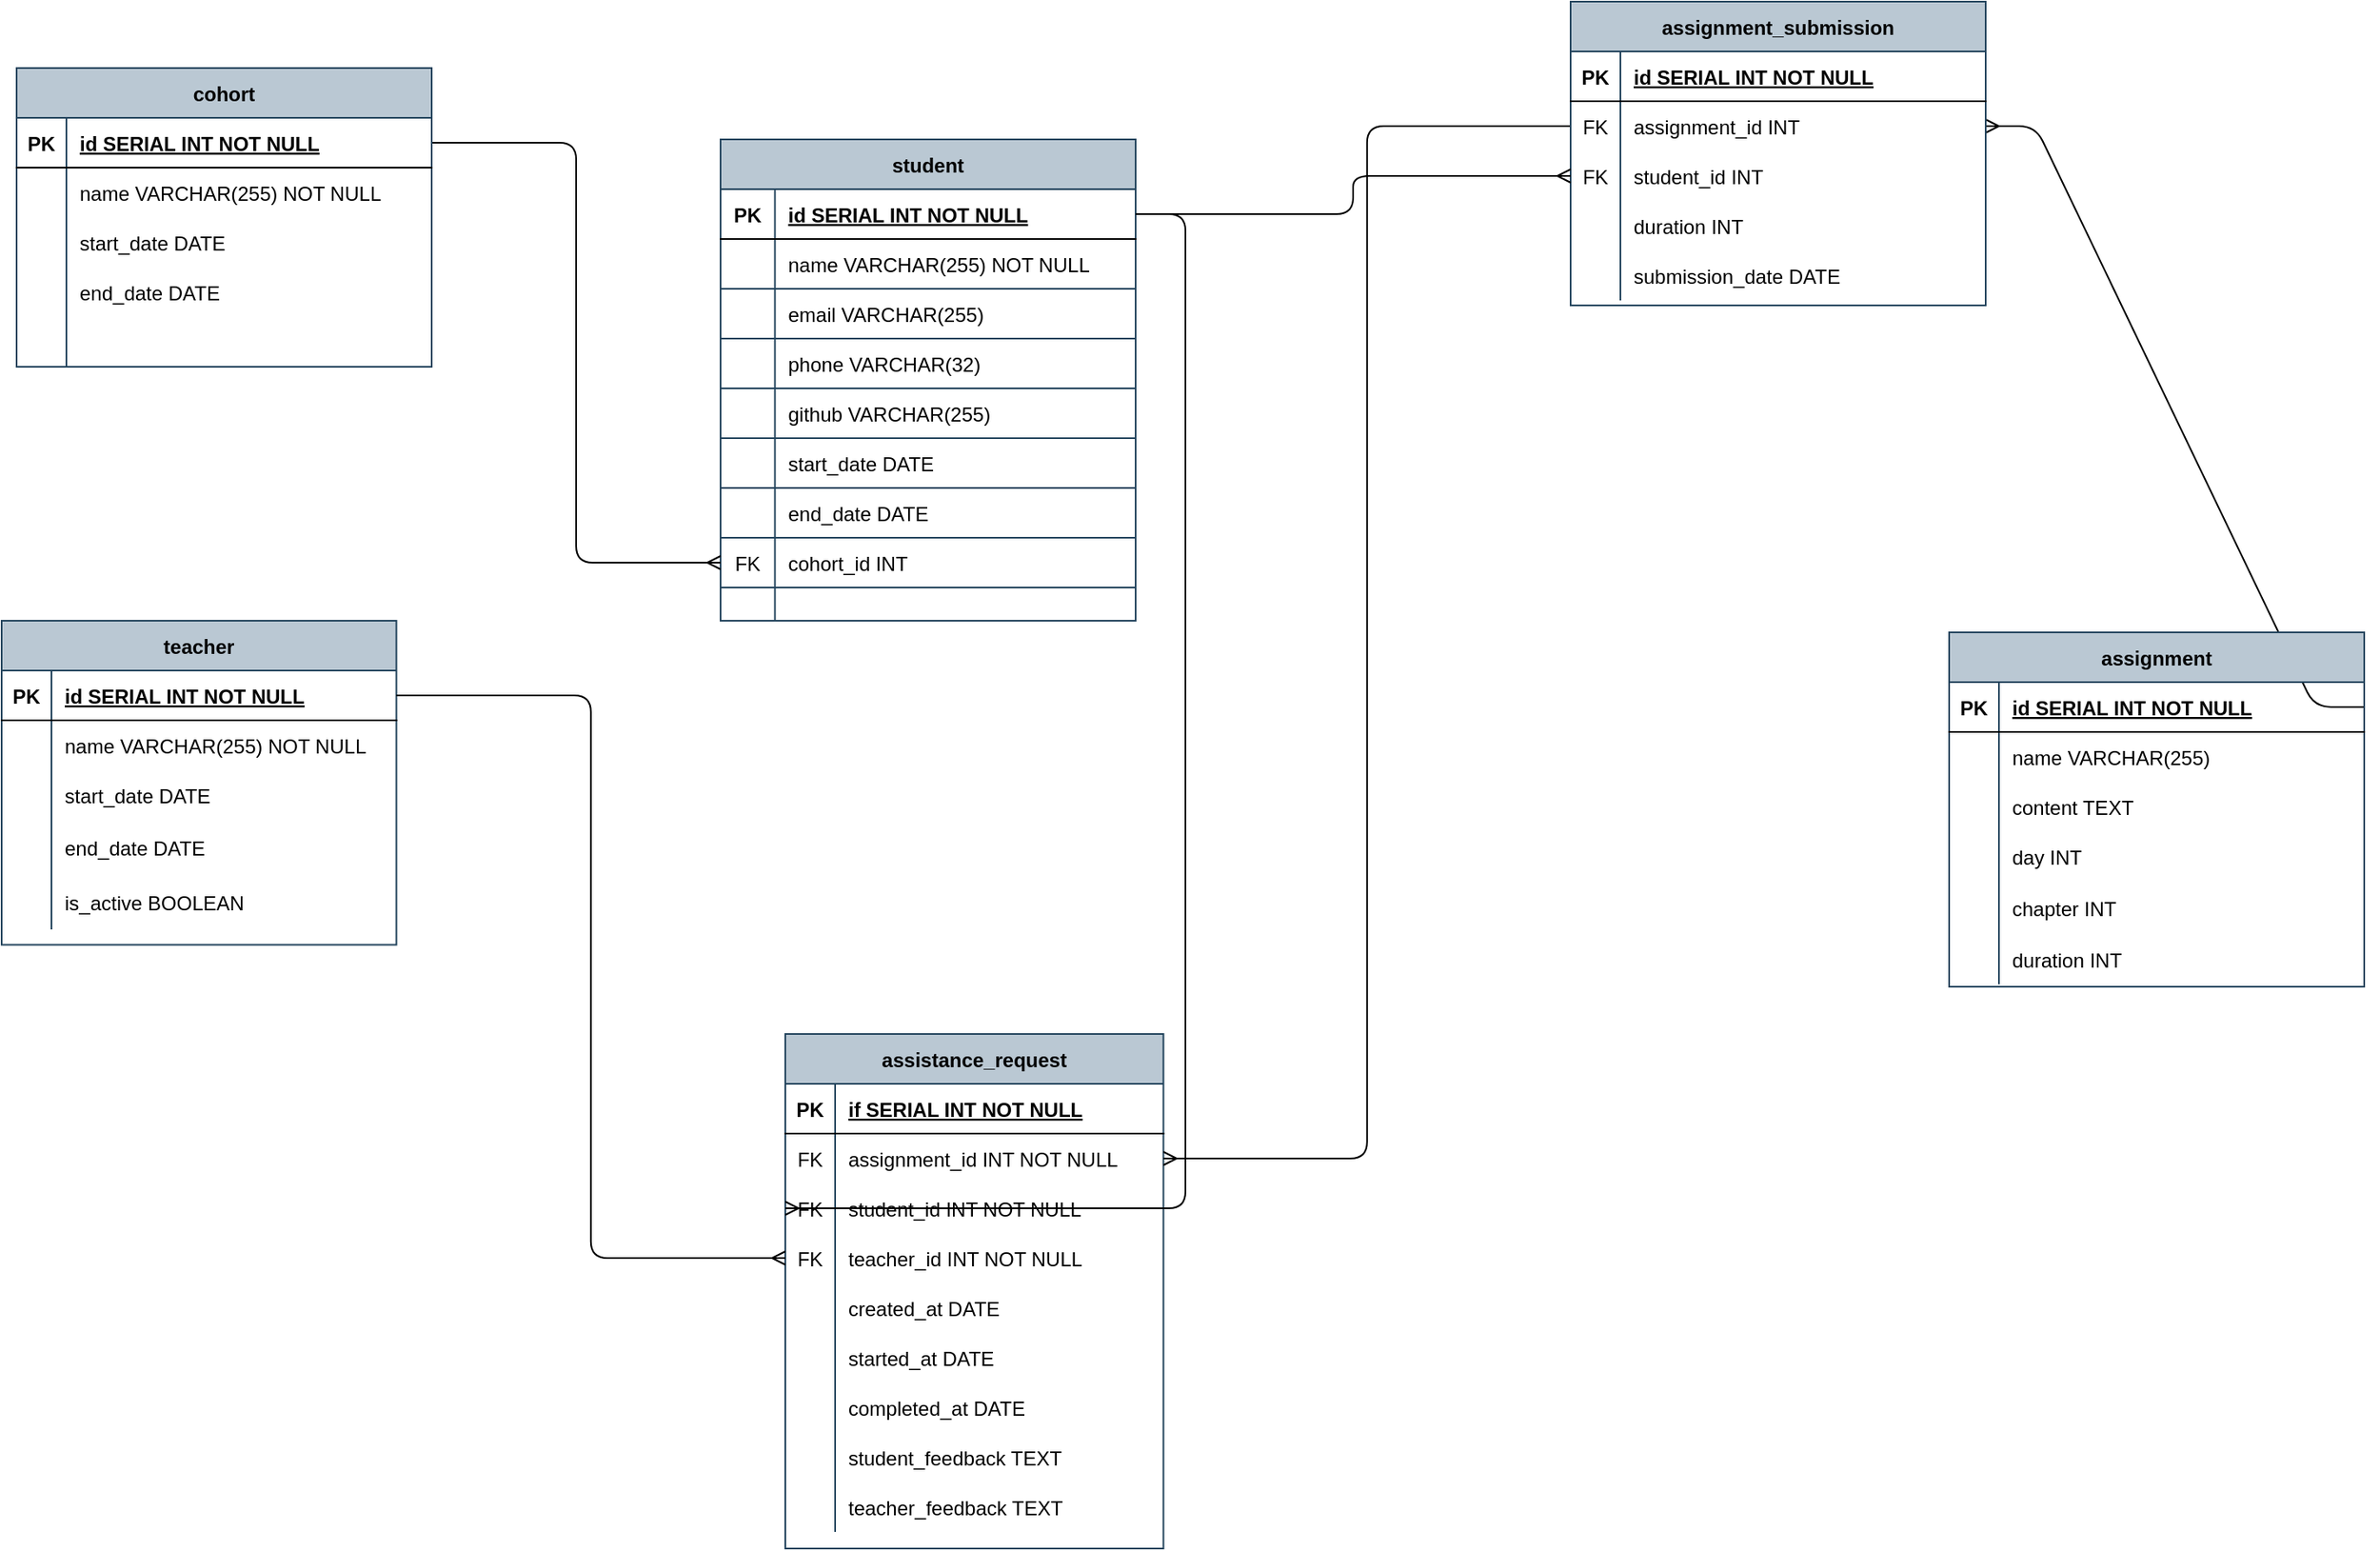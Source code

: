 <mxfile version="13.6.3" type="github">
  <diagram id="R2lEEEUBdFMjLlhIrx00" name="Page-1">
    <mxGraphModel dx="2006" dy="1134" grid="0" gridSize="10" guides="1" tooltips="1" connect="1" arrows="1" fold="1" page="0" pageScale="1" pageWidth="850" pageHeight="1100" background="none" math="0" shadow="0" extFonts="Permanent Marker^https://fonts.googleapis.com/css?family=Permanent+Marker">
      <root>
        <mxCell id="0" />
        <mxCell id="1" parent="0" />
        <mxCell id="C-vyLk0tnHw3VtMMgP7b-2" value="student" style="shape=table;startSize=30;container=1;collapsible=1;childLayout=tableLayout;fixedRows=1;rowLines=1;fontStyle=1;align=center;resizeLast=1;fillColor=#bac8d3;strokeColor=#23445d;swimlaneFillColor=none;" parent="1" vertex="1">
          <mxGeometry x="453" y="87" width="250" height="290" as="geometry" />
        </mxCell>
        <mxCell id="C-vyLk0tnHw3VtMMgP7b-3" value="" style="shape=partialRectangle;collapsible=0;dropTarget=0;pointerEvents=0;fillColor=none;points=[[0,0.5],[1,0.5]];portConstraint=eastwest;top=0;left=0;right=0;bottom=1;" parent="C-vyLk0tnHw3VtMMgP7b-2" vertex="1">
          <mxGeometry y="30" width="250" height="30" as="geometry" />
        </mxCell>
        <mxCell id="C-vyLk0tnHw3VtMMgP7b-4" value="PK" style="shape=partialRectangle;overflow=hidden;connectable=0;fillColor=none;top=0;left=0;bottom=0;right=0;fontStyle=1;" parent="C-vyLk0tnHw3VtMMgP7b-3" vertex="1">
          <mxGeometry width="32.75" height="30" as="geometry" />
        </mxCell>
        <mxCell id="C-vyLk0tnHw3VtMMgP7b-5" value="id SERIAL INT NOT NULL" style="shape=partialRectangle;overflow=hidden;connectable=0;fillColor=none;top=0;left=0;bottom=0;right=0;align=left;spacingLeft=6;fontStyle=5;" parent="C-vyLk0tnHw3VtMMgP7b-3" vertex="1">
          <mxGeometry x="32.75" width="217.25" height="30" as="geometry" />
        </mxCell>
        <mxCell id="C-vyLk0tnHw3VtMMgP7b-6" value="" style="shape=partialRectangle;collapsible=0;dropTarget=0;pointerEvents=0;fillColor=none;points=[[0,0.5],[1,0.5]];portConstraint=eastwest;top=0;left=0;right=0;bottom=0;" parent="C-vyLk0tnHw3VtMMgP7b-2" vertex="1">
          <mxGeometry y="60" width="250" height="30" as="geometry" />
        </mxCell>
        <mxCell id="C-vyLk0tnHw3VtMMgP7b-7" value="" style="shape=partialRectangle;overflow=hidden;connectable=0;fillColor=none;top=0;left=0;bottom=0;right=0;" parent="C-vyLk0tnHw3VtMMgP7b-6" vertex="1">
          <mxGeometry width="32.75" height="30" as="geometry" />
        </mxCell>
        <mxCell id="C-vyLk0tnHw3VtMMgP7b-8" value="name VARCHAR(255) NOT NULL" style="shape=partialRectangle;overflow=hidden;connectable=0;fillColor=none;top=0;left=0;bottom=0;right=0;align=left;spacingLeft=6;" parent="C-vyLk0tnHw3VtMMgP7b-6" vertex="1">
          <mxGeometry x="32.75" width="217.25" height="30" as="geometry" />
        </mxCell>
        <mxCell id="TH_2x9Yu9lI-z_PSha7c-21" value="" style="shape=partialRectangle;collapsible=0;dropTarget=0;pointerEvents=0;fillColor=none;points=[[0,0.5],[1,0.5]];portConstraint=eastwest;top=0;left=0;right=0;bottom=0;" vertex="1" parent="C-vyLk0tnHw3VtMMgP7b-2">
          <mxGeometry y="90" width="250" height="30" as="geometry" />
        </mxCell>
        <mxCell id="TH_2x9Yu9lI-z_PSha7c-22" value="" style="shape=partialRectangle;overflow=hidden;connectable=0;fillColor=none;top=0;left=0;bottom=0;right=0;" vertex="1" parent="TH_2x9Yu9lI-z_PSha7c-21">
          <mxGeometry width="32.75" height="30" as="geometry" />
        </mxCell>
        <mxCell id="TH_2x9Yu9lI-z_PSha7c-23" value="email VARCHAR(255)" style="shape=partialRectangle;overflow=hidden;connectable=0;fillColor=none;top=0;left=0;bottom=0;right=0;align=left;spacingLeft=6;" vertex="1" parent="TH_2x9Yu9lI-z_PSha7c-21">
          <mxGeometry x="32.75" width="217.25" height="30" as="geometry" />
        </mxCell>
        <mxCell id="TH_2x9Yu9lI-z_PSha7c-24" value="" style="shape=partialRectangle;collapsible=0;dropTarget=0;pointerEvents=0;fillColor=none;points=[[0,0.5],[1,0.5]];portConstraint=eastwest;top=0;left=0;right=0;bottom=0;" vertex="1" parent="C-vyLk0tnHw3VtMMgP7b-2">
          <mxGeometry y="120" width="250" height="30" as="geometry" />
        </mxCell>
        <mxCell id="TH_2x9Yu9lI-z_PSha7c-25" value="" style="shape=partialRectangle;overflow=hidden;connectable=0;fillColor=none;top=0;left=0;bottom=0;right=0;" vertex="1" parent="TH_2x9Yu9lI-z_PSha7c-24">
          <mxGeometry width="32.75" height="30" as="geometry" />
        </mxCell>
        <mxCell id="TH_2x9Yu9lI-z_PSha7c-26" value="phone VARCHAR(32)" style="shape=partialRectangle;overflow=hidden;connectable=0;fillColor=none;top=0;left=0;bottom=0;right=0;align=left;spacingLeft=6;" vertex="1" parent="TH_2x9Yu9lI-z_PSha7c-24">
          <mxGeometry x="32.75" width="217.25" height="30" as="geometry" />
        </mxCell>
        <mxCell id="TH_2x9Yu9lI-z_PSha7c-27" value="" style="shape=partialRectangle;collapsible=0;dropTarget=0;pointerEvents=0;fillColor=none;points=[[0,0.5],[1,0.5]];portConstraint=eastwest;top=0;left=0;right=0;bottom=0;" vertex="1" parent="C-vyLk0tnHw3VtMMgP7b-2">
          <mxGeometry y="150" width="250" height="30" as="geometry" />
        </mxCell>
        <mxCell id="TH_2x9Yu9lI-z_PSha7c-28" value="" style="shape=partialRectangle;overflow=hidden;connectable=0;fillColor=none;top=0;left=0;bottom=0;right=0;" vertex="1" parent="TH_2x9Yu9lI-z_PSha7c-27">
          <mxGeometry width="32.75" height="30" as="geometry" />
        </mxCell>
        <mxCell id="TH_2x9Yu9lI-z_PSha7c-29" value="github VARCHAR(255)" style="shape=partialRectangle;overflow=hidden;connectable=0;fillColor=none;top=0;left=0;bottom=0;right=0;align=left;spacingLeft=6;" vertex="1" parent="TH_2x9Yu9lI-z_PSha7c-27">
          <mxGeometry x="32.75" width="217.25" height="30" as="geometry" />
        </mxCell>
        <mxCell id="TH_2x9Yu9lI-z_PSha7c-30" value="" style="shape=partialRectangle;collapsible=0;dropTarget=0;pointerEvents=0;fillColor=none;points=[[0,0.5],[1,0.5]];portConstraint=eastwest;top=0;left=0;right=0;bottom=0;" vertex="1" parent="C-vyLk0tnHw3VtMMgP7b-2">
          <mxGeometry y="180" width="250" height="30" as="geometry" />
        </mxCell>
        <mxCell id="TH_2x9Yu9lI-z_PSha7c-31" value="" style="shape=partialRectangle;overflow=hidden;connectable=0;fillColor=none;top=0;left=0;bottom=0;right=0;" vertex="1" parent="TH_2x9Yu9lI-z_PSha7c-30">
          <mxGeometry width="32.75" height="30" as="geometry" />
        </mxCell>
        <mxCell id="TH_2x9Yu9lI-z_PSha7c-32" value="start_date DATE" style="shape=partialRectangle;overflow=hidden;connectable=0;fillColor=none;top=0;left=0;bottom=0;right=0;align=left;spacingLeft=6;" vertex="1" parent="TH_2x9Yu9lI-z_PSha7c-30">
          <mxGeometry x="32.75" width="217.25" height="30" as="geometry" />
        </mxCell>
        <mxCell id="TH_2x9Yu9lI-z_PSha7c-33" value="" style="shape=partialRectangle;collapsible=0;dropTarget=0;pointerEvents=0;fillColor=none;points=[[0,0.5],[1,0.5]];portConstraint=eastwest;top=0;left=0;right=0;bottom=0;" vertex="1" parent="C-vyLk0tnHw3VtMMgP7b-2">
          <mxGeometry y="210" width="250" height="30" as="geometry" />
        </mxCell>
        <mxCell id="TH_2x9Yu9lI-z_PSha7c-34" value="" style="shape=partialRectangle;overflow=hidden;connectable=0;fillColor=none;top=0;left=0;bottom=0;right=0;" vertex="1" parent="TH_2x9Yu9lI-z_PSha7c-33">
          <mxGeometry width="32.75" height="30" as="geometry" />
        </mxCell>
        <mxCell id="TH_2x9Yu9lI-z_PSha7c-35" value="end_date DATE" style="shape=partialRectangle;overflow=hidden;connectable=0;fillColor=none;top=0;left=0;bottom=0;right=0;align=left;spacingLeft=6;" vertex="1" parent="TH_2x9Yu9lI-z_PSha7c-33">
          <mxGeometry x="32.75" width="217.25" height="30" as="geometry" />
        </mxCell>
        <mxCell id="TH_2x9Yu9lI-z_PSha7c-36" value="" style="shape=partialRectangle;collapsible=0;dropTarget=0;pointerEvents=0;fillColor=none;points=[[0,0.5],[1,0.5]];portConstraint=eastwest;top=0;left=0;right=0;bottom=0;" vertex="1" parent="C-vyLk0tnHw3VtMMgP7b-2">
          <mxGeometry y="240" width="250" height="30" as="geometry" />
        </mxCell>
        <mxCell id="TH_2x9Yu9lI-z_PSha7c-37" value="FK" style="shape=partialRectangle;overflow=hidden;connectable=0;fillColor=none;top=0;left=0;bottom=0;right=0;" vertex="1" parent="TH_2x9Yu9lI-z_PSha7c-36">
          <mxGeometry width="32.75" height="30" as="geometry" />
        </mxCell>
        <mxCell id="TH_2x9Yu9lI-z_PSha7c-38" value="cohort_id INT" style="shape=partialRectangle;overflow=hidden;connectable=0;fillColor=none;top=0;left=0;bottom=0;right=0;align=left;spacingLeft=6;" vertex="1" parent="TH_2x9Yu9lI-z_PSha7c-36">
          <mxGeometry x="32.75" width="217.25" height="30" as="geometry" />
        </mxCell>
        <mxCell id="C-vyLk0tnHw3VtMMgP7b-9" value="" style="shape=partialRectangle;collapsible=0;dropTarget=0;pointerEvents=0;fillColor=none;points=[[0,0.5],[1,0.5]];portConstraint=eastwest;top=0;left=0;right=0;bottom=0;" parent="C-vyLk0tnHw3VtMMgP7b-2" vertex="1">
          <mxGeometry y="270" width="250" height="20" as="geometry" />
        </mxCell>
        <mxCell id="C-vyLk0tnHw3VtMMgP7b-10" value="" style="shape=partialRectangle;overflow=hidden;connectable=0;fillColor=none;top=0;left=0;bottom=0;right=0;" parent="C-vyLk0tnHw3VtMMgP7b-9" vertex="1">
          <mxGeometry width="32.75" height="20" as="geometry" />
        </mxCell>
        <mxCell id="C-vyLk0tnHw3VtMMgP7b-11" value="" style="shape=partialRectangle;overflow=hidden;connectable=0;fillColor=none;top=0;left=0;bottom=0;right=0;align=left;spacingLeft=6;" parent="C-vyLk0tnHw3VtMMgP7b-9" vertex="1">
          <mxGeometry x="32.75" width="217.25" height="20" as="geometry" />
        </mxCell>
        <mxCell id="TH_2x9Yu9lI-z_PSha7c-74" style="edgeStyle=orthogonalEdgeStyle;jumpStyle=arc;orthogonalLoop=1;jettySize=auto;html=1;endArrow=ERmany;fontSize=12;entryX=0;entryY=0.5;entryDx=0;entryDy=0;" edge="1" parent="1" source="C-vyLk0tnHw3VtMMgP7b-24" target="TH_2x9Yu9lI-z_PSha7c-36">
          <mxGeometry relative="1" as="geometry" />
        </mxCell>
        <mxCell id="TH_2x9Yu9lI-z_PSha7c-79" value="" style="edgeStyle=entityRelationEdgeStyle;fontSize=12;html=1;endArrow=ERmany;exitX=1;exitY=0.5;exitDx=0;exitDy=0;" edge="1" parent="1" source="TH_2x9Yu9lI-z_PSha7c-49" target="C-vyLk0tnHw3VtMMgP7b-17">
          <mxGeometry width="100" height="100" relative="1" as="geometry">
            <mxPoint x="809" y="807" as="sourcePoint" />
            <mxPoint x="909" y="707" as="targetPoint" />
          </mxGeometry>
        </mxCell>
        <mxCell id="TH_2x9Yu9lI-z_PSha7c-83" value="teacher" style="shape=table;startSize=30;container=1;collapsible=1;childLayout=tableLayout;fixedRows=1;rowLines=0;fontStyle=1;align=center;resizeLast=1;rounded=0;sketch=0;fillColor=#bac8d3;fontSize=12;strokeColor=#23445d;" vertex="1" parent="1">
          <mxGeometry x="20" y="377" width="237.75" height="195.25" as="geometry" />
        </mxCell>
        <mxCell id="TH_2x9Yu9lI-z_PSha7c-84" value="" style="shape=partialRectangle;collapsible=0;dropTarget=0;pointerEvents=0;fillColor=none;top=0;left=0;bottom=1;right=0;points=[[0,0.5],[1,0.5]];portConstraint=eastwest;" vertex="1" parent="TH_2x9Yu9lI-z_PSha7c-83">
          <mxGeometry y="30" width="237.75" height="30" as="geometry" />
        </mxCell>
        <mxCell id="TH_2x9Yu9lI-z_PSha7c-85" value="PK" style="shape=partialRectangle;connectable=0;fillColor=none;top=0;left=0;bottom=0;right=0;fontStyle=1;overflow=hidden;" vertex="1" parent="TH_2x9Yu9lI-z_PSha7c-84">
          <mxGeometry width="30" height="30" as="geometry" />
        </mxCell>
        <mxCell id="TH_2x9Yu9lI-z_PSha7c-86" value="id SERIAL INT NOT NULL" style="shape=partialRectangle;connectable=0;fillColor=none;top=0;left=0;bottom=0;right=0;align=left;spacingLeft=6;fontStyle=5;overflow=hidden;" vertex="1" parent="TH_2x9Yu9lI-z_PSha7c-84">
          <mxGeometry x="30" width="207.75" height="30" as="geometry" />
        </mxCell>
        <mxCell id="TH_2x9Yu9lI-z_PSha7c-87" value="" style="shape=partialRectangle;collapsible=0;dropTarget=0;pointerEvents=0;fillColor=none;top=0;left=0;bottom=0;right=0;points=[[0,0.5],[1,0.5]];portConstraint=eastwest;" vertex="1" parent="TH_2x9Yu9lI-z_PSha7c-83">
          <mxGeometry y="60" width="237.75" height="30" as="geometry" />
        </mxCell>
        <mxCell id="TH_2x9Yu9lI-z_PSha7c-88" value="" style="shape=partialRectangle;connectable=0;fillColor=none;top=0;left=0;bottom=0;right=0;editable=1;overflow=hidden;" vertex="1" parent="TH_2x9Yu9lI-z_PSha7c-87">
          <mxGeometry width="30" height="30" as="geometry" />
        </mxCell>
        <mxCell id="TH_2x9Yu9lI-z_PSha7c-89" value="name VARCHAR(255) NOT NULL" style="shape=partialRectangle;connectable=0;fillColor=none;top=0;left=0;bottom=0;right=0;align=left;spacingLeft=6;overflow=hidden;" vertex="1" parent="TH_2x9Yu9lI-z_PSha7c-87">
          <mxGeometry x="30" width="207.75" height="30" as="geometry" />
        </mxCell>
        <mxCell id="TH_2x9Yu9lI-z_PSha7c-90" value="" style="shape=partialRectangle;collapsible=0;dropTarget=0;pointerEvents=0;fillColor=none;top=0;left=0;bottom=0;right=0;points=[[0,0.5],[1,0.5]];portConstraint=eastwest;" vertex="1" parent="TH_2x9Yu9lI-z_PSha7c-83">
          <mxGeometry y="90" width="237.75" height="30" as="geometry" />
        </mxCell>
        <mxCell id="TH_2x9Yu9lI-z_PSha7c-91" value="" style="shape=partialRectangle;connectable=0;fillColor=none;top=0;left=0;bottom=0;right=0;editable=1;overflow=hidden;" vertex="1" parent="TH_2x9Yu9lI-z_PSha7c-90">
          <mxGeometry width="30" height="30" as="geometry" />
        </mxCell>
        <mxCell id="TH_2x9Yu9lI-z_PSha7c-92" value="start_date DATE" style="shape=partialRectangle;connectable=0;fillColor=none;top=0;left=0;bottom=0;right=0;align=left;spacingLeft=6;overflow=hidden;" vertex="1" parent="TH_2x9Yu9lI-z_PSha7c-90">
          <mxGeometry x="30" width="207.75" height="30" as="geometry" />
        </mxCell>
        <mxCell id="TH_2x9Yu9lI-z_PSha7c-93" value="" style="shape=partialRectangle;collapsible=0;dropTarget=0;pointerEvents=0;fillColor=none;top=0;left=0;bottom=0;right=0;points=[[0,0.5],[1,0.5]];portConstraint=eastwest;" vertex="1" parent="TH_2x9Yu9lI-z_PSha7c-83">
          <mxGeometry y="120" width="237.75" height="33" as="geometry" />
        </mxCell>
        <mxCell id="TH_2x9Yu9lI-z_PSha7c-94" value="" style="shape=partialRectangle;connectable=0;fillColor=none;top=0;left=0;bottom=0;right=0;editable=1;overflow=hidden;" vertex="1" parent="TH_2x9Yu9lI-z_PSha7c-93">
          <mxGeometry width="30" height="33" as="geometry" />
        </mxCell>
        <mxCell id="TH_2x9Yu9lI-z_PSha7c-95" value="end_date DATE" style="shape=partialRectangle;connectable=0;fillColor=none;top=0;left=0;bottom=0;right=0;align=left;spacingLeft=6;overflow=hidden;" vertex="1" parent="TH_2x9Yu9lI-z_PSha7c-93">
          <mxGeometry x="30" width="207.75" height="33" as="geometry" />
        </mxCell>
        <mxCell id="TH_2x9Yu9lI-z_PSha7c-96" value="" style="shape=partialRectangle;collapsible=0;dropTarget=0;pointerEvents=0;fillColor=none;top=0;left=0;bottom=0;right=0;points=[[0,0.5],[1,0.5]];portConstraint=eastwest;" vertex="1" parent="TH_2x9Yu9lI-z_PSha7c-83">
          <mxGeometry y="153" width="237.75" height="33" as="geometry" />
        </mxCell>
        <mxCell id="TH_2x9Yu9lI-z_PSha7c-97" value="" style="shape=partialRectangle;connectable=0;fillColor=none;top=0;left=0;bottom=0;right=0;editable=1;overflow=hidden;" vertex="1" parent="TH_2x9Yu9lI-z_PSha7c-96">
          <mxGeometry width="30" height="33" as="geometry" />
        </mxCell>
        <mxCell id="TH_2x9Yu9lI-z_PSha7c-98" value="is_active BOOLEAN" style="shape=partialRectangle;connectable=0;fillColor=none;top=0;left=0;bottom=0;right=0;align=left;spacingLeft=6;overflow=hidden;" vertex="1" parent="TH_2x9Yu9lI-z_PSha7c-96">
          <mxGeometry x="30" width="207.75" height="33" as="geometry" />
        </mxCell>
        <mxCell id="TH_2x9Yu9lI-z_PSha7c-99" value="assistance_request" style="shape=table;startSize=30;container=1;collapsible=1;childLayout=tableLayout;fixedRows=1;rowLines=0;fontStyle=1;align=center;resizeLast=1;rounded=0;sketch=0;fillColor=#bac8d3;fontSize=12;strokeColor=#23445d;" vertex="1" parent="1">
          <mxGeometry x="492" y="626" width="227.75" height="310" as="geometry" />
        </mxCell>
        <mxCell id="TH_2x9Yu9lI-z_PSha7c-100" value="" style="shape=partialRectangle;collapsible=0;dropTarget=0;pointerEvents=0;fillColor=none;top=0;left=0;bottom=1;right=0;points=[[0,0.5],[1,0.5]];portConstraint=eastwest;" vertex="1" parent="TH_2x9Yu9lI-z_PSha7c-99">
          <mxGeometry y="30" width="227.75" height="30" as="geometry" />
        </mxCell>
        <mxCell id="TH_2x9Yu9lI-z_PSha7c-101" value="PK" style="shape=partialRectangle;connectable=0;fillColor=none;top=0;left=0;bottom=0;right=0;fontStyle=1;overflow=hidden;" vertex="1" parent="TH_2x9Yu9lI-z_PSha7c-100">
          <mxGeometry width="30" height="30" as="geometry" />
        </mxCell>
        <mxCell id="TH_2x9Yu9lI-z_PSha7c-102" value="if SERIAL INT NOT NULL" style="shape=partialRectangle;connectable=0;fillColor=none;top=0;left=0;bottom=0;right=0;align=left;spacingLeft=6;fontStyle=5;overflow=hidden;" vertex="1" parent="TH_2x9Yu9lI-z_PSha7c-100">
          <mxGeometry x="30" width="197.75" height="30" as="geometry" />
        </mxCell>
        <mxCell id="TH_2x9Yu9lI-z_PSha7c-103" value="" style="shape=partialRectangle;collapsible=0;dropTarget=0;pointerEvents=0;fillColor=none;top=0;left=0;bottom=0;right=0;points=[[0,0.5],[1,0.5]];portConstraint=eastwest;" vertex="1" parent="TH_2x9Yu9lI-z_PSha7c-99">
          <mxGeometry y="60" width="227.75" height="30" as="geometry" />
        </mxCell>
        <mxCell id="TH_2x9Yu9lI-z_PSha7c-104" value="FK" style="shape=partialRectangle;connectable=0;fillColor=none;top=0;left=0;bottom=0;right=0;editable=1;overflow=hidden;" vertex="1" parent="TH_2x9Yu9lI-z_PSha7c-103">
          <mxGeometry width="30" height="30" as="geometry" />
        </mxCell>
        <mxCell id="TH_2x9Yu9lI-z_PSha7c-105" value="assignment_id INT NOT NULL" style="shape=partialRectangle;connectable=0;fillColor=none;top=0;left=0;bottom=0;right=0;align=left;spacingLeft=6;overflow=hidden;" vertex="1" parent="TH_2x9Yu9lI-z_PSha7c-103">
          <mxGeometry x="30" width="197.75" height="30" as="geometry" />
        </mxCell>
        <mxCell id="TH_2x9Yu9lI-z_PSha7c-106" value="" style="shape=partialRectangle;collapsible=0;dropTarget=0;pointerEvents=0;fillColor=none;top=0;left=0;bottom=0;right=0;points=[[0,0.5],[1,0.5]];portConstraint=eastwest;" vertex="1" parent="TH_2x9Yu9lI-z_PSha7c-99">
          <mxGeometry y="90" width="227.75" height="30" as="geometry" />
        </mxCell>
        <mxCell id="TH_2x9Yu9lI-z_PSha7c-107" value="FK" style="shape=partialRectangle;connectable=0;fillColor=none;top=0;left=0;bottom=0;right=0;editable=1;overflow=hidden;" vertex="1" parent="TH_2x9Yu9lI-z_PSha7c-106">
          <mxGeometry width="30" height="30" as="geometry" />
        </mxCell>
        <mxCell id="TH_2x9Yu9lI-z_PSha7c-108" value="student_id INT NOT NULL" style="shape=partialRectangle;connectable=0;fillColor=none;top=0;left=0;bottom=0;right=0;align=left;spacingLeft=6;overflow=hidden;" vertex="1" parent="TH_2x9Yu9lI-z_PSha7c-106">
          <mxGeometry x="30" width="197.75" height="30" as="geometry" />
        </mxCell>
        <mxCell id="TH_2x9Yu9lI-z_PSha7c-109" value="" style="shape=partialRectangle;collapsible=0;dropTarget=0;pointerEvents=0;fillColor=none;top=0;left=0;bottom=0;right=0;points=[[0,0.5],[1,0.5]];portConstraint=eastwest;" vertex="1" parent="TH_2x9Yu9lI-z_PSha7c-99">
          <mxGeometry y="120" width="227.75" height="30" as="geometry" />
        </mxCell>
        <mxCell id="TH_2x9Yu9lI-z_PSha7c-110" value="FK" style="shape=partialRectangle;connectable=0;fillColor=none;top=0;left=0;bottom=0;right=0;editable=1;overflow=hidden;" vertex="1" parent="TH_2x9Yu9lI-z_PSha7c-109">
          <mxGeometry width="30" height="30" as="geometry" />
        </mxCell>
        <mxCell id="TH_2x9Yu9lI-z_PSha7c-111" value="teacher_id INT NOT NULL" style="shape=partialRectangle;connectable=0;fillColor=none;top=0;left=0;bottom=0;right=0;align=left;spacingLeft=6;overflow=hidden;" vertex="1" parent="TH_2x9Yu9lI-z_PSha7c-109">
          <mxGeometry x="30" width="197.75" height="30" as="geometry" />
        </mxCell>
        <mxCell id="TH_2x9Yu9lI-z_PSha7c-112" value="" style="shape=partialRectangle;collapsible=0;dropTarget=0;pointerEvents=0;fillColor=none;top=0;left=0;bottom=0;right=0;points=[[0,0.5],[1,0.5]];portConstraint=eastwest;" vertex="1" parent="TH_2x9Yu9lI-z_PSha7c-99">
          <mxGeometry y="150" width="227.75" height="30" as="geometry" />
        </mxCell>
        <mxCell id="TH_2x9Yu9lI-z_PSha7c-113" value="" style="shape=partialRectangle;connectable=0;fillColor=none;top=0;left=0;bottom=0;right=0;editable=1;overflow=hidden;" vertex="1" parent="TH_2x9Yu9lI-z_PSha7c-112">
          <mxGeometry width="30" height="30" as="geometry" />
        </mxCell>
        <mxCell id="TH_2x9Yu9lI-z_PSha7c-114" value="created_at DATE" style="shape=partialRectangle;connectable=0;fillColor=none;top=0;left=0;bottom=0;right=0;align=left;spacingLeft=6;overflow=hidden;" vertex="1" parent="TH_2x9Yu9lI-z_PSha7c-112">
          <mxGeometry x="30" width="197.75" height="30" as="geometry" />
        </mxCell>
        <mxCell id="TH_2x9Yu9lI-z_PSha7c-115" value="" style="shape=partialRectangle;collapsible=0;dropTarget=0;pointerEvents=0;fillColor=none;top=0;left=0;bottom=0;right=0;points=[[0,0.5],[1,0.5]];portConstraint=eastwest;" vertex="1" parent="TH_2x9Yu9lI-z_PSha7c-99">
          <mxGeometry y="180" width="227.75" height="30" as="geometry" />
        </mxCell>
        <mxCell id="TH_2x9Yu9lI-z_PSha7c-116" value="" style="shape=partialRectangle;connectable=0;fillColor=none;top=0;left=0;bottom=0;right=0;editable=1;overflow=hidden;" vertex="1" parent="TH_2x9Yu9lI-z_PSha7c-115">
          <mxGeometry width="30" height="30" as="geometry" />
        </mxCell>
        <mxCell id="TH_2x9Yu9lI-z_PSha7c-117" value="started_at DATE" style="shape=partialRectangle;connectable=0;fillColor=none;top=0;left=0;bottom=0;right=0;align=left;spacingLeft=6;overflow=hidden;" vertex="1" parent="TH_2x9Yu9lI-z_PSha7c-115">
          <mxGeometry x="30" width="197.75" height="30" as="geometry" />
        </mxCell>
        <mxCell id="TH_2x9Yu9lI-z_PSha7c-118" value="" style="shape=partialRectangle;collapsible=0;dropTarget=0;pointerEvents=0;fillColor=none;top=0;left=0;bottom=0;right=0;points=[[0,0.5],[1,0.5]];portConstraint=eastwest;" vertex="1" parent="TH_2x9Yu9lI-z_PSha7c-99">
          <mxGeometry y="210" width="227.75" height="30" as="geometry" />
        </mxCell>
        <mxCell id="TH_2x9Yu9lI-z_PSha7c-119" value="" style="shape=partialRectangle;connectable=0;fillColor=none;top=0;left=0;bottom=0;right=0;editable=1;overflow=hidden;" vertex="1" parent="TH_2x9Yu9lI-z_PSha7c-118">
          <mxGeometry width="30" height="30" as="geometry" />
        </mxCell>
        <mxCell id="TH_2x9Yu9lI-z_PSha7c-120" value="completed_at DATE" style="shape=partialRectangle;connectable=0;fillColor=none;top=0;left=0;bottom=0;right=0;align=left;spacingLeft=6;overflow=hidden;" vertex="1" parent="TH_2x9Yu9lI-z_PSha7c-118">
          <mxGeometry x="30" width="197.75" height="30" as="geometry" />
        </mxCell>
        <mxCell id="TH_2x9Yu9lI-z_PSha7c-121" value="" style="shape=partialRectangle;collapsible=0;dropTarget=0;pointerEvents=0;fillColor=none;top=0;left=0;bottom=0;right=0;points=[[0,0.5],[1,0.5]];portConstraint=eastwest;" vertex="1" parent="TH_2x9Yu9lI-z_PSha7c-99">
          <mxGeometry y="240" width="227.75" height="30" as="geometry" />
        </mxCell>
        <mxCell id="TH_2x9Yu9lI-z_PSha7c-122" value="" style="shape=partialRectangle;connectable=0;fillColor=none;top=0;left=0;bottom=0;right=0;editable=1;overflow=hidden;" vertex="1" parent="TH_2x9Yu9lI-z_PSha7c-121">
          <mxGeometry width="30" height="30" as="geometry" />
        </mxCell>
        <mxCell id="TH_2x9Yu9lI-z_PSha7c-123" value="student_feedback TEXT" style="shape=partialRectangle;connectable=0;fillColor=none;top=0;left=0;bottom=0;right=0;align=left;spacingLeft=6;overflow=hidden;" vertex="1" parent="TH_2x9Yu9lI-z_PSha7c-121">
          <mxGeometry x="30" width="197.75" height="30" as="geometry" />
        </mxCell>
        <mxCell id="TH_2x9Yu9lI-z_PSha7c-124" value="" style="shape=partialRectangle;collapsible=0;dropTarget=0;pointerEvents=0;fillColor=none;top=0;left=0;bottom=0;right=0;points=[[0,0.5],[1,0.5]];portConstraint=eastwest;" vertex="1" parent="TH_2x9Yu9lI-z_PSha7c-99">
          <mxGeometry y="270" width="227.75" height="30" as="geometry" />
        </mxCell>
        <mxCell id="TH_2x9Yu9lI-z_PSha7c-125" value="" style="shape=partialRectangle;connectable=0;fillColor=none;top=0;left=0;bottom=0;right=0;editable=1;overflow=hidden;" vertex="1" parent="TH_2x9Yu9lI-z_PSha7c-124">
          <mxGeometry width="30" height="30" as="geometry" />
        </mxCell>
        <mxCell id="TH_2x9Yu9lI-z_PSha7c-126" value="teacher_feedback TEXT" style="shape=partialRectangle;connectable=0;fillColor=none;top=0;left=0;bottom=0;right=0;align=left;spacingLeft=6;overflow=hidden;" vertex="1" parent="TH_2x9Yu9lI-z_PSha7c-124">
          <mxGeometry x="30" width="197.75" height="30" as="geometry" />
        </mxCell>
        <mxCell id="TH_2x9Yu9lI-z_PSha7c-127" value="" style="edgeStyle=orthogonalEdgeStyle;fontSize=12;html=1;endArrow=ERmany;" edge="1" parent="1" source="TH_2x9Yu9lI-z_PSha7c-84" target="TH_2x9Yu9lI-z_PSha7c-109">
          <mxGeometry width="100" height="100" relative="1" as="geometry">
            <mxPoint x="305" y="470" as="sourcePoint" />
            <mxPoint x="405" y="370" as="targetPoint" />
          </mxGeometry>
        </mxCell>
        <mxCell id="TH_2x9Yu9lI-z_PSha7c-128" value="" style="edgeStyle=entityRelationEdgeStyle;fontSize=12;html=1;endArrow=ERmany;entryX=0;entryY=0.5;entryDx=0;entryDy=0;" edge="1" parent="1" source="C-vyLk0tnHw3VtMMgP7b-3" target="TH_2x9Yu9lI-z_PSha7c-106">
          <mxGeometry width="100" height="100" relative="1" as="geometry">
            <mxPoint x="524" y="595" as="sourcePoint" />
            <mxPoint x="624" y="495" as="targetPoint" />
          </mxGeometry>
        </mxCell>
        <mxCell id="TH_2x9Yu9lI-z_PSha7c-129" value="" style="edgeStyle=orthogonalEdgeStyle;fontSize=12;html=1;endArrow=ERmany;" edge="1" parent="1" source="C-vyLk0tnHw3VtMMgP7b-17" target="TH_2x9Yu9lI-z_PSha7c-103">
          <mxGeometry width="100" height="100" relative="1" as="geometry">
            <mxPoint x="524" y="595" as="sourcePoint" />
            <mxPoint x="624" y="495" as="targetPoint" />
          </mxGeometry>
        </mxCell>
        <mxCell id="C-vyLk0tnHw3VtMMgP7b-13" value="assignment_submission" style="shape=table;startSize=30;container=1;collapsible=1;childLayout=tableLayout;fixedRows=1;rowLines=0;fontStyle=1;align=center;resizeLast=1;fillColor=#bac8d3;strokeColor=#23445d;" parent="1" vertex="1">
          <mxGeometry x="965" y="4" width="250" height="183" as="geometry" />
        </mxCell>
        <mxCell id="C-vyLk0tnHw3VtMMgP7b-14" value="" style="shape=partialRectangle;collapsible=0;dropTarget=0;pointerEvents=0;fillColor=none;points=[[0,0.5],[1,0.5]];portConstraint=eastwest;top=0;left=0;right=0;bottom=1;" parent="C-vyLk0tnHw3VtMMgP7b-13" vertex="1">
          <mxGeometry y="30" width="250" height="30" as="geometry" />
        </mxCell>
        <mxCell id="C-vyLk0tnHw3VtMMgP7b-15" value="PK" style="shape=partialRectangle;overflow=hidden;connectable=0;fillColor=none;top=0;left=0;bottom=0;right=0;fontStyle=1;" parent="C-vyLk0tnHw3VtMMgP7b-14" vertex="1">
          <mxGeometry width="30" height="30" as="geometry" />
        </mxCell>
        <mxCell id="C-vyLk0tnHw3VtMMgP7b-16" value="id SERIAL INT NOT NULL" style="shape=partialRectangle;overflow=hidden;connectable=0;fillColor=none;top=0;left=0;bottom=0;right=0;align=left;spacingLeft=6;fontStyle=5;" parent="C-vyLk0tnHw3VtMMgP7b-14" vertex="1">
          <mxGeometry x="30" width="220" height="30" as="geometry" />
        </mxCell>
        <mxCell id="C-vyLk0tnHw3VtMMgP7b-17" value="" style="shape=partialRectangle;collapsible=0;dropTarget=0;pointerEvents=0;fillColor=none;points=[[0,0.5],[1,0.5]];portConstraint=eastwest;top=0;left=0;right=0;bottom=0;" parent="C-vyLk0tnHw3VtMMgP7b-13" vertex="1">
          <mxGeometry y="60" width="250" height="30" as="geometry" />
        </mxCell>
        <mxCell id="C-vyLk0tnHw3VtMMgP7b-18" value="FK" style="shape=partialRectangle;overflow=hidden;connectable=0;fillColor=none;top=0;left=0;bottom=0;right=0;" parent="C-vyLk0tnHw3VtMMgP7b-17" vertex="1">
          <mxGeometry width="30" height="30" as="geometry" />
        </mxCell>
        <mxCell id="C-vyLk0tnHw3VtMMgP7b-19" value="assignment_id INT" style="shape=partialRectangle;overflow=hidden;connectable=0;fillColor=none;top=0;left=0;bottom=0;right=0;align=left;spacingLeft=6;" parent="C-vyLk0tnHw3VtMMgP7b-17" vertex="1">
          <mxGeometry x="30" width="220" height="30" as="geometry" />
        </mxCell>
        <mxCell id="C-vyLk0tnHw3VtMMgP7b-20" value="" style="shape=partialRectangle;collapsible=0;dropTarget=0;pointerEvents=0;fillColor=none;points=[[0,0.5],[1,0.5]];portConstraint=eastwest;top=0;left=0;right=0;bottom=0;" parent="C-vyLk0tnHw3VtMMgP7b-13" vertex="1">
          <mxGeometry y="90" width="250" height="30" as="geometry" />
        </mxCell>
        <mxCell id="C-vyLk0tnHw3VtMMgP7b-21" value="FK" style="shape=partialRectangle;overflow=hidden;connectable=0;fillColor=none;top=0;left=0;bottom=0;right=0;" parent="C-vyLk0tnHw3VtMMgP7b-20" vertex="1">
          <mxGeometry width="30" height="30" as="geometry" />
        </mxCell>
        <mxCell id="C-vyLk0tnHw3VtMMgP7b-22" value="student_id INT" style="shape=partialRectangle;overflow=hidden;connectable=0;fillColor=none;top=0;left=0;bottom=0;right=0;align=left;spacingLeft=6;" parent="C-vyLk0tnHw3VtMMgP7b-20" vertex="1">
          <mxGeometry x="30" width="220" height="30" as="geometry" />
        </mxCell>
        <mxCell id="TH_2x9Yu9lI-z_PSha7c-41" value="" style="shape=partialRectangle;collapsible=0;dropTarget=0;pointerEvents=0;fillColor=none;points=[[0,0.5],[1,0.5]];portConstraint=eastwest;top=0;left=0;right=0;bottom=0;" vertex="1" parent="C-vyLk0tnHw3VtMMgP7b-13">
          <mxGeometry y="120" width="250" height="30" as="geometry" />
        </mxCell>
        <mxCell id="TH_2x9Yu9lI-z_PSha7c-42" value="" style="shape=partialRectangle;overflow=hidden;connectable=0;fillColor=none;top=0;left=0;bottom=0;right=0;" vertex="1" parent="TH_2x9Yu9lI-z_PSha7c-41">
          <mxGeometry width="30" height="30" as="geometry" />
        </mxCell>
        <mxCell id="TH_2x9Yu9lI-z_PSha7c-43" value="duration INT" style="shape=partialRectangle;overflow=hidden;connectable=0;fillColor=none;top=0;left=0;bottom=0;right=0;align=left;spacingLeft=6;" vertex="1" parent="TH_2x9Yu9lI-z_PSha7c-41">
          <mxGeometry x="30" width="220" height="30" as="geometry" />
        </mxCell>
        <mxCell id="TH_2x9Yu9lI-z_PSha7c-44" value="" style="shape=partialRectangle;collapsible=0;dropTarget=0;pointerEvents=0;fillColor=none;points=[[0,0.5],[1,0.5]];portConstraint=eastwest;top=0;left=0;right=0;bottom=0;" vertex="1" parent="C-vyLk0tnHw3VtMMgP7b-13">
          <mxGeometry y="150" width="250" height="30" as="geometry" />
        </mxCell>
        <mxCell id="TH_2x9Yu9lI-z_PSha7c-45" value="" style="shape=partialRectangle;overflow=hidden;connectable=0;fillColor=none;top=0;left=0;bottom=0;right=0;" vertex="1" parent="TH_2x9Yu9lI-z_PSha7c-44">
          <mxGeometry width="30" height="30" as="geometry" />
        </mxCell>
        <mxCell id="TH_2x9Yu9lI-z_PSha7c-46" value="submission_date DATE" style="shape=partialRectangle;overflow=hidden;connectable=0;fillColor=none;top=0;left=0;bottom=0;right=0;align=left;spacingLeft=6;" vertex="1" parent="TH_2x9Yu9lI-z_PSha7c-44">
          <mxGeometry x="30" width="220" height="30" as="geometry" />
        </mxCell>
        <mxCell id="TH_2x9Yu9lI-z_PSha7c-130" value="" style="edgeStyle=orthogonalEdgeStyle;fontSize=12;html=1;endArrow=ERmany;" edge="1" parent="1" source="C-vyLk0tnHw3VtMMgP7b-3" target="C-vyLk0tnHw3VtMMgP7b-20">
          <mxGeometry width="100" height="100" relative="1" as="geometry">
            <mxPoint x="524" y="595" as="sourcePoint" />
            <mxPoint x="624" y="495" as="targetPoint" />
          </mxGeometry>
        </mxCell>
        <mxCell id="TH_2x9Yu9lI-z_PSha7c-48" value="assignment" style="shape=table;startSize=30;container=1;collapsible=1;childLayout=tableLayout;fixedRows=1;rowLines=0;fontStyle=1;align=center;resizeLast=1;fillColor=#bac8d3;strokeColor=#23445d;" vertex="1" parent="1">
          <mxGeometry x="1193" y="384" width="250" height="213.5" as="geometry" />
        </mxCell>
        <mxCell id="TH_2x9Yu9lI-z_PSha7c-49" value="" style="shape=partialRectangle;collapsible=0;dropTarget=0;pointerEvents=0;fillColor=none;points=[[0,0.5],[1,0.5]];portConstraint=eastwest;top=0;left=0;right=0;bottom=1;" vertex="1" parent="TH_2x9Yu9lI-z_PSha7c-48">
          <mxGeometry y="30" width="250" height="30" as="geometry" />
        </mxCell>
        <mxCell id="TH_2x9Yu9lI-z_PSha7c-50" value="PK" style="shape=partialRectangle;overflow=hidden;connectable=0;fillColor=none;top=0;left=0;bottom=0;right=0;fontStyle=1;" vertex="1" parent="TH_2x9Yu9lI-z_PSha7c-49">
          <mxGeometry width="30" height="30" as="geometry" />
        </mxCell>
        <mxCell id="TH_2x9Yu9lI-z_PSha7c-51" value="id SERIAL INT NOT NULL" style="shape=partialRectangle;overflow=hidden;connectable=0;fillColor=none;top=0;left=0;bottom=0;right=0;align=left;spacingLeft=6;fontStyle=5;" vertex="1" parent="TH_2x9Yu9lI-z_PSha7c-49">
          <mxGeometry x="30" width="220" height="30" as="geometry" />
        </mxCell>
        <mxCell id="TH_2x9Yu9lI-z_PSha7c-52" value="" style="shape=partialRectangle;collapsible=0;dropTarget=0;pointerEvents=0;fillColor=none;points=[[0,0.5],[1,0.5]];portConstraint=eastwest;top=0;left=0;right=0;bottom=0;" vertex="1" parent="TH_2x9Yu9lI-z_PSha7c-48">
          <mxGeometry y="60" width="250" height="30" as="geometry" />
        </mxCell>
        <mxCell id="TH_2x9Yu9lI-z_PSha7c-53" value="" style="shape=partialRectangle;overflow=hidden;connectable=0;fillColor=none;top=0;left=0;bottom=0;right=0;" vertex="1" parent="TH_2x9Yu9lI-z_PSha7c-52">
          <mxGeometry width="30" height="30" as="geometry" />
        </mxCell>
        <mxCell id="TH_2x9Yu9lI-z_PSha7c-54" value="name VARCHAR(255)" style="shape=partialRectangle;overflow=hidden;connectable=0;fillColor=none;top=0;left=0;bottom=0;right=0;align=left;spacingLeft=6;" vertex="1" parent="TH_2x9Yu9lI-z_PSha7c-52">
          <mxGeometry x="30" width="220" height="30" as="geometry" />
        </mxCell>
        <mxCell id="TH_2x9Yu9lI-z_PSha7c-55" value="" style="shape=partialRectangle;collapsible=0;dropTarget=0;pointerEvents=0;fillColor=none;points=[[0,0.5],[1,0.5]];portConstraint=eastwest;top=0;left=0;right=0;bottom=0;" vertex="1" parent="TH_2x9Yu9lI-z_PSha7c-48">
          <mxGeometry y="90" width="250" height="30" as="geometry" />
        </mxCell>
        <mxCell id="TH_2x9Yu9lI-z_PSha7c-56" value="" style="shape=partialRectangle;overflow=hidden;connectable=0;fillColor=none;top=0;left=0;bottom=0;right=0;" vertex="1" parent="TH_2x9Yu9lI-z_PSha7c-55">
          <mxGeometry width="30" height="30" as="geometry" />
        </mxCell>
        <mxCell id="TH_2x9Yu9lI-z_PSha7c-57" value="content TEXT" style="shape=partialRectangle;overflow=hidden;connectable=0;fillColor=none;top=0;left=0;bottom=0;right=0;align=left;spacingLeft=6;" vertex="1" parent="TH_2x9Yu9lI-z_PSha7c-55">
          <mxGeometry x="30" width="220" height="30" as="geometry" />
        </mxCell>
        <mxCell id="TH_2x9Yu9lI-z_PSha7c-58" value="" style="shape=partialRectangle;collapsible=0;dropTarget=0;pointerEvents=0;fillColor=none;points=[[0,0.5],[1,0.5]];portConstraint=eastwest;top=0;left=0;right=0;bottom=0;" vertex="1" parent="TH_2x9Yu9lI-z_PSha7c-48">
          <mxGeometry y="120" width="250" height="30" as="geometry" />
        </mxCell>
        <mxCell id="TH_2x9Yu9lI-z_PSha7c-59" value="" style="shape=partialRectangle;overflow=hidden;connectable=0;fillColor=none;top=0;left=0;bottom=0;right=0;" vertex="1" parent="TH_2x9Yu9lI-z_PSha7c-58">
          <mxGeometry width="30" height="30" as="geometry" />
        </mxCell>
        <mxCell id="TH_2x9Yu9lI-z_PSha7c-60" value="day INT" style="shape=partialRectangle;overflow=hidden;connectable=0;fillColor=none;top=0;left=0;bottom=0;right=0;align=left;spacingLeft=6;" vertex="1" parent="TH_2x9Yu9lI-z_PSha7c-58">
          <mxGeometry x="30" width="220" height="30" as="geometry" />
        </mxCell>
        <mxCell id="TH_2x9Yu9lI-z_PSha7c-61" value="" style="shape=partialRectangle;collapsible=0;dropTarget=0;pointerEvents=0;fillColor=none;points=[[0,0.5],[1,0.5]];portConstraint=eastwest;top=0;left=0;right=0;bottom=0;" vertex="1" parent="TH_2x9Yu9lI-z_PSha7c-48">
          <mxGeometry y="150" width="250" height="32" as="geometry" />
        </mxCell>
        <mxCell id="TH_2x9Yu9lI-z_PSha7c-62" value="" style="shape=partialRectangle;overflow=hidden;connectable=0;fillColor=none;top=0;left=0;bottom=0;right=0;" vertex="1" parent="TH_2x9Yu9lI-z_PSha7c-61">
          <mxGeometry width="30" height="32" as="geometry" />
        </mxCell>
        <mxCell id="TH_2x9Yu9lI-z_PSha7c-63" value="chapter INT" style="shape=partialRectangle;overflow=hidden;connectable=0;fillColor=none;top=0;left=0;bottom=0;right=0;align=left;spacingLeft=6;" vertex="1" parent="TH_2x9Yu9lI-z_PSha7c-61">
          <mxGeometry x="30" width="220" height="32" as="geometry" />
        </mxCell>
        <mxCell id="TH_2x9Yu9lI-z_PSha7c-64" value="" style="shape=partialRectangle;collapsible=0;dropTarget=0;pointerEvents=0;fillColor=none;points=[[0,0.5],[1,0.5]];portConstraint=eastwest;top=0;left=0;right=0;bottom=0;" vertex="1" parent="TH_2x9Yu9lI-z_PSha7c-48">
          <mxGeometry y="182" width="250" height="30" as="geometry" />
        </mxCell>
        <mxCell id="TH_2x9Yu9lI-z_PSha7c-65" value="" style="shape=partialRectangle;overflow=hidden;connectable=0;fillColor=none;top=0;left=0;bottom=0;right=0;" vertex="1" parent="TH_2x9Yu9lI-z_PSha7c-64">
          <mxGeometry width="30" height="30" as="geometry" />
        </mxCell>
        <mxCell id="TH_2x9Yu9lI-z_PSha7c-66" value="duration INT" style="shape=partialRectangle;overflow=hidden;connectable=0;fillColor=none;top=0;left=0;bottom=0;right=0;align=left;spacingLeft=6;" vertex="1" parent="TH_2x9Yu9lI-z_PSha7c-64">
          <mxGeometry x="30" width="220" height="30" as="geometry" />
        </mxCell>
        <mxCell id="C-vyLk0tnHw3VtMMgP7b-23" value="cohort" style="shape=table;startSize=30;container=1;collapsible=1;childLayout=tableLayout;fixedRows=1;rowLines=0;fontStyle=1;align=center;resizeLast=1;horizontal=1;direction=east;strokeColor=#23445d;fillColor=#bac8d3;" parent="1" vertex="1">
          <mxGeometry x="29" y="44" width="250" height="180" as="geometry">
            <mxRectangle x="120" y="120" width="100" height="30" as="alternateBounds" />
          </mxGeometry>
        </mxCell>
        <mxCell id="C-vyLk0tnHw3VtMMgP7b-24" value="" style="shape=partialRectangle;collapsible=0;dropTarget=0;pointerEvents=0;fillColor=none;points=[[0,0.5],[1,0.5]];portConstraint=eastwest;top=0;left=0;right=0;bottom=1;" parent="C-vyLk0tnHw3VtMMgP7b-23" vertex="1">
          <mxGeometry y="30" width="250" height="30" as="geometry" />
        </mxCell>
        <mxCell id="C-vyLk0tnHw3VtMMgP7b-25" value="PK" style="shape=partialRectangle;overflow=hidden;connectable=0;fillColor=none;top=0;left=0;bottom=0;right=0;fontStyle=1;" parent="C-vyLk0tnHw3VtMMgP7b-24" vertex="1">
          <mxGeometry width="30" height="30" as="geometry" />
        </mxCell>
        <mxCell id="C-vyLk0tnHw3VtMMgP7b-26" value="id SERIAL INT NOT NULL " style="shape=partialRectangle;overflow=hidden;connectable=0;top=0;left=0;bottom=0;right=0;align=left;spacingLeft=6;fontStyle=5;fillColor=none;" parent="C-vyLk0tnHw3VtMMgP7b-24" vertex="1">
          <mxGeometry x="30" width="220" height="30" as="geometry" />
        </mxCell>
        <mxCell id="C-vyLk0tnHw3VtMMgP7b-27" value="" style="shape=partialRectangle;collapsible=0;dropTarget=0;pointerEvents=0;fillColor=none;points=[[0,0.5],[1,0.5]];portConstraint=eastwest;top=0;left=0;right=0;bottom=0;" parent="C-vyLk0tnHw3VtMMgP7b-23" vertex="1">
          <mxGeometry y="60" width="250" height="30" as="geometry" />
        </mxCell>
        <mxCell id="C-vyLk0tnHw3VtMMgP7b-28" value="" style="shape=partialRectangle;overflow=hidden;connectable=0;fillColor=none;top=0;left=0;bottom=0;right=0;" parent="C-vyLk0tnHw3VtMMgP7b-27" vertex="1">
          <mxGeometry width="30" height="30" as="geometry" />
        </mxCell>
        <mxCell id="C-vyLk0tnHw3VtMMgP7b-29" value="name VARCHAR(255) NOT NULL" style="shape=partialRectangle;overflow=hidden;connectable=0;fillColor=none;top=0;left=0;bottom=0;right=0;align=left;spacingLeft=6;" parent="C-vyLk0tnHw3VtMMgP7b-27" vertex="1">
          <mxGeometry x="30" width="220" height="30" as="geometry" />
        </mxCell>
        <mxCell id="TH_2x9Yu9lI-z_PSha7c-9" value="" style="shape=partialRectangle;collapsible=0;dropTarget=0;pointerEvents=0;fillColor=none;points=[[0,0.5],[1,0.5]];portConstraint=eastwest;top=0;left=0;right=0;bottom=0;" vertex="1" parent="C-vyLk0tnHw3VtMMgP7b-23">
          <mxGeometry y="90" width="250" height="30" as="geometry" />
        </mxCell>
        <mxCell id="TH_2x9Yu9lI-z_PSha7c-10" value="" style="shape=partialRectangle;overflow=hidden;connectable=0;fillColor=none;top=0;left=0;bottom=0;right=0;" vertex="1" parent="TH_2x9Yu9lI-z_PSha7c-9">
          <mxGeometry width="30" height="30" as="geometry" />
        </mxCell>
        <mxCell id="TH_2x9Yu9lI-z_PSha7c-11" value="start_date DATE" style="shape=partialRectangle;overflow=hidden;connectable=0;fillColor=none;top=0;left=0;bottom=0;right=0;align=left;spacingLeft=6;" vertex="1" parent="TH_2x9Yu9lI-z_PSha7c-9">
          <mxGeometry x="30" width="220" height="30" as="geometry" />
        </mxCell>
        <mxCell id="TH_2x9Yu9lI-z_PSha7c-15" value="" style="shape=partialRectangle;collapsible=0;dropTarget=0;pointerEvents=0;fillColor=none;points=[[0,0.5],[1,0.5]];portConstraint=eastwest;top=0;left=0;right=0;bottom=0;" vertex="1" parent="C-vyLk0tnHw3VtMMgP7b-23">
          <mxGeometry y="120" width="250" height="30" as="geometry" />
        </mxCell>
        <mxCell id="TH_2x9Yu9lI-z_PSha7c-16" value="" style="shape=partialRectangle;overflow=hidden;connectable=0;fillColor=none;top=0;left=0;bottom=0;right=0;" vertex="1" parent="TH_2x9Yu9lI-z_PSha7c-15">
          <mxGeometry width="30" height="30" as="geometry" />
        </mxCell>
        <mxCell id="TH_2x9Yu9lI-z_PSha7c-17" value="end_date DATE" style="shape=partialRectangle;overflow=hidden;connectable=0;fillColor=none;top=0;left=0;bottom=0;right=0;align=left;spacingLeft=6;" vertex="1" parent="TH_2x9Yu9lI-z_PSha7c-15">
          <mxGeometry x="30" width="220" height="30" as="geometry" />
        </mxCell>
        <mxCell id="TH_2x9Yu9lI-z_PSha7c-12" value="" style="shape=partialRectangle;collapsible=0;dropTarget=0;pointerEvents=0;fillColor=none;points=[[0,0.5],[1,0.5]];portConstraint=eastwest;top=0;left=0;right=0;bottom=0;" vertex="1" parent="C-vyLk0tnHw3VtMMgP7b-23">
          <mxGeometry y="150" width="250" height="30" as="geometry" />
        </mxCell>
        <mxCell id="TH_2x9Yu9lI-z_PSha7c-13" value="" style="shape=partialRectangle;overflow=hidden;connectable=0;fillColor=none;top=0;left=0;bottom=0;right=0;" vertex="1" parent="TH_2x9Yu9lI-z_PSha7c-12">
          <mxGeometry width="30" height="30" as="geometry" />
        </mxCell>
        <mxCell id="TH_2x9Yu9lI-z_PSha7c-14" value="" style="shape=partialRectangle;overflow=hidden;connectable=0;fillColor=none;top=0;left=0;bottom=0;right=0;align=left;spacingLeft=6;" vertex="1" parent="TH_2x9Yu9lI-z_PSha7c-12">
          <mxGeometry x="30" width="220" height="30" as="geometry" />
        </mxCell>
      </root>
    </mxGraphModel>
  </diagram>
</mxfile>
